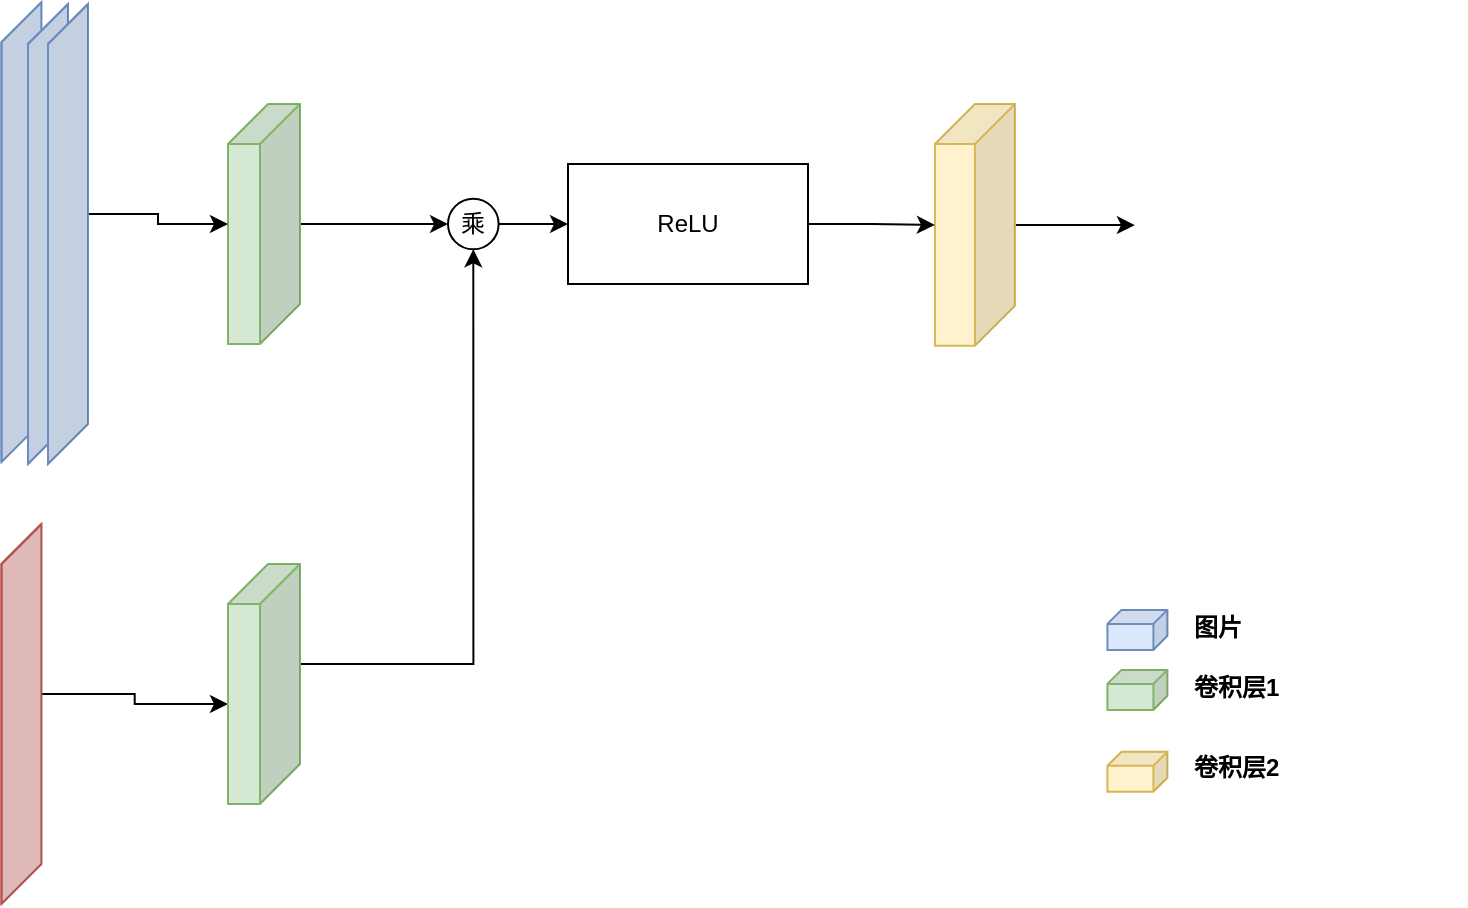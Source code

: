 <mxfile version="20.4.0" type="github">
  <diagram id="QJjx0-fPxzvcmYibJWj1" name="Page-1">
    <mxGraphModel dx="782" dy="375" grid="1" gridSize="10" guides="1" tooltips="1" connect="1" arrows="1" fold="1" page="1" pageScale="1" pageWidth="827" pageHeight="583" math="0" shadow="0">
      <root>
        <mxCell id="0" />
        <mxCell id="1" parent="0" />
        <mxCell id="4f-DMQIj-ya-iA7LCkDa-11" value="" style="shape=cube;whiteSpace=wrap;html=1;boundedLbl=1;backgroundOutline=1;darkOpacity=0.05;darkOpacity2=0.1;size=20;direction=east;flipH=1;fillColor=#dae8fc;strokeColor=#6c8ebf;" parent="1" vertex="1">
          <mxGeometry x="26.73" y="89.08" width="20" height="230" as="geometry" />
        </mxCell>
        <mxCell id="5uRrSu-XkPmWNDw8nr94-22" value="" style="edgeStyle=orthogonalEdgeStyle;rounded=0;orthogonalLoop=1;jettySize=auto;html=1;" parent="1" source="4f-DMQIj-ya-iA7LCkDa-12" target="5uRrSu-XkPmWNDw8nr94-12" edge="1">
          <mxGeometry relative="1" as="geometry" />
        </mxCell>
        <mxCell id="4f-DMQIj-ya-iA7LCkDa-12" value="" style="shape=cube;whiteSpace=wrap;html=1;boundedLbl=1;backgroundOutline=1;darkOpacity=0.05;darkOpacity2=0.1;size=20;direction=east;flipH=1;fillColor=#d5e8d4;strokeColor=#82b366;" parent="1" vertex="1">
          <mxGeometry x="140" y="140" width="36" height="120" as="geometry" />
        </mxCell>
        <mxCell id="4f-DMQIj-ya-iA7LCkDa-23" value="" style="shape=cube;whiteSpace=wrap;html=1;boundedLbl=1;backgroundOutline=1;darkOpacity=0.05;darkOpacity2=0.1;size=7;direction=east;flipH=1;fillColor=#dae8fc;strokeColor=#6c8ebf;" parent="1" vertex="1">
          <mxGeometry x="579.71" y="392.94" width="30" height="20" as="geometry" />
        </mxCell>
        <mxCell id="4f-DMQIj-ya-iA7LCkDa-24" value="" style="shape=cube;whiteSpace=wrap;html=1;boundedLbl=1;backgroundOutline=1;darkOpacity=0.05;darkOpacity2=0.1;size=7;direction=east;flipH=1;fillColor=#d5e8d4;strokeColor=#82b366;" parent="1" vertex="1">
          <mxGeometry x="579.71" y="422.94" width="30" height="20" as="geometry" />
        </mxCell>
        <mxCell id="4f-DMQIj-ya-iA7LCkDa-50" value="图片" style="text;html=1;strokeColor=none;fillColor=none;align=left;verticalAlign=middle;whiteSpace=wrap;rounded=0;fontStyle=1" parent="1" vertex="1">
          <mxGeometry x="620.71" y="390" width="138" height="23.88" as="geometry" />
        </mxCell>
        <mxCell id="4f-DMQIj-ya-iA7LCkDa-51" value="卷积层1" style="text;html=1;strokeColor=none;fillColor=none;align=left;verticalAlign=middle;whiteSpace=wrap;rounded=0;fontStyle=1" parent="1" vertex="1">
          <mxGeometry x="620.71" y="420" width="138" height="23.88" as="geometry" />
        </mxCell>
        <mxCell id="5uRrSu-XkPmWNDw8nr94-28" value="" style="edgeStyle=orthogonalEdgeStyle;rounded=0;orthogonalLoop=1;jettySize=auto;html=1;" parent="1" source="q16qMvtAuAjUv3j_tnUs-1" edge="1">
          <mxGeometry relative="1" as="geometry">
            <mxPoint x="593.47" y="200.571" as="targetPoint" />
          </mxGeometry>
        </mxCell>
        <mxCell id="q16qMvtAuAjUv3j_tnUs-1" value="" style="shape=cube;whiteSpace=wrap;html=1;boundedLbl=1;backgroundOutline=1;darkOpacity=0.05;darkOpacity2=0.1;size=20;direction=east;flipH=1;fillColor=#fff2cc;strokeColor=#d6b656;" parent="1" vertex="1">
          <mxGeometry x="493.47" y="140" width="40" height="120.92" as="geometry" />
        </mxCell>
        <mxCell id="q16qMvtAuAjUv3j_tnUs-7" value="" style="shape=cube;whiteSpace=wrap;html=1;boundedLbl=1;backgroundOutline=1;darkOpacity=0.05;darkOpacity2=0.1;size=7;direction=east;flipH=1;fillColor=#fff2cc;strokeColor=#d6b656;" parent="1" vertex="1">
          <mxGeometry x="579.71" y="463.88" width="30" height="20" as="geometry" />
        </mxCell>
        <mxCell id="q16qMvtAuAjUv3j_tnUs-8" value="卷积层2" style="text;html=1;strokeColor=none;fillColor=none;align=left;verticalAlign=middle;whiteSpace=wrap;rounded=0;fontStyle=1" parent="1" vertex="1">
          <mxGeometry x="620.71" y="460.0" width="138" height="23.88" as="geometry" />
        </mxCell>
        <mxCell id="5uRrSu-XkPmWNDw8nr94-1" value="" style="shape=cube;whiteSpace=wrap;html=1;boundedLbl=1;backgroundOutline=1;darkOpacity=0.05;darkOpacity2=0.1;size=20;direction=east;flipH=1;fillColor=#dae8fc;strokeColor=#6c8ebf;" parent="1" vertex="1">
          <mxGeometry x="40" y="90" width="20" height="230" as="geometry" />
        </mxCell>
        <mxCell id="5uRrSu-XkPmWNDw8nr94-9" style="edgeStyle=orthogonalEdgeStyle;rounded=0;orthogonalLoop=1;jettySize=auto;html=1;exitX=0;exitY=0;exitDx=0;exitDy=105.0;exitPerimeter=0;" parent="1" source="5uRrSu-XkPmWNDw8nr94-2" target="4f-DMQIj-ya-iA7LCkDa-12" edge="1">
          <mxGeometry relative="1" as="geometry">
            <mxPoint x="120" y="195" as="targetPoint" />
          </mxGeometry>
        </mxCell>
        <mxCell id="5uRrSu-XkPmWNDw8nr94-2" value="" style="shape=cube;whiteSpace=wrap;html=1;boundedLbl=1;backgroundOutline=1;darkOpacity=0.05;darkOpacity2=0.1;size=20;direction=east;flipH=1;fillColor=#dae8fc;strokeColor=#6c8ebf;" parent="1" vertex="1">
          <mxGeometry x="50" y="90" width="20" height="230" as="geometry" />
        </mxCell>
        <mxCell id="5uRrSu-XkPmWNDw8nr94-11" style="edgeStyle=orthogonalEdgeStyle;rounded=0;orthogonalLoop=1;jettySize=auto;html=1;exitX=0;exitY=0;exitDx=0;exitDy=85;exitPerimeter=0;entryX=0;entryY=0;entryDx=36;entryDy=70;entryPerimeter=0;" parent="1" source="5uRrSu-XkPmWNDw8nr94-4" target="5uRrSu-XkPmWNDw8nr94-7" edge="1">
          <mxGeometry relative="1" as="geometry" />
        </mxCell>
        <mxCell id="5uRrSu-XkPmWNDw8nr94-4" value="" style="shape=cube;whiteSpace=wrap;html=1;boundedLbl=1;backgroundOutline=1;darkOpacity=0.05;darkOpacity2=0.1;size=20;direction=east;flipH=1;fillColor=#f8cecc;strokeColor=#b85450;" parent="1" vertex="1">
          <mxGeometry x="26.73" y="350" width="20" height="190" as="geometry" />
        </mxCell>
        <mxCell id="5uRrSu-XkPmWNDw8nr94-24" style="edgeStyle=orthogonalEdgeStyle;rounded=0;orthogonalLoop=1;jettySize=auto;html=1;exitX=0;exitY=0;exitDx=0;exitDy=50.0;exitPerimeter=0;entryX=0.5;entryY=1;entryDx=0;entryDy=0;" parent="1" source="5uRrSu-XkPmWNDw8nr94-7" target="5uRrSu-XkPmWNDw8nr94-12" edge="1">
          <mxGeometry relative="1" as="geometry" />
        </mxCell>
        <mxCell id="5uRrSu-XkPmWNDw8nr94-7" value="" style="shape=cube;whiteSpace=wrap;html=1;boundedLbl=1;backgroundOutline=1;darkOpacity=0.05;darkOpacity2=0.1;size=20;direction=east;flipH=1;fillColor=#d5e8d4;strokeColor=#82b366;" parent="1" vertex="1">
          <mxGeometry x="140" y="370" width="36" height="120" as="geometry" />
        </mxCell>
        <mxCell id="5uRrSu-XkPmWNDw8nr94-25" value="" style="edgeStyle=orthogonalEdgeStyle;rounded=0;orthogonalLoop=1;jettySize=auto;html=1;" parent="1" source="5uRrSu-XkPmWNDw8nr94-12" target="5uRrSu-XkPmWNDw8nr94-20" edge="1">
          <mxGeometry relative="1" as="geometry" />
        </mxCell>
        <mxCell id="5uRrSu-XkPmWNDw8nr94-12" value="乘" style="ellipse;whiteSpace=wrap;html=1;aspect=fixed;" parent="1" vertex="1">
          <mxGeometry x="250" y="187.35" width="25.31" height="25.31" as="geometry" />
        </mxCell>
        <mxCell id="5uRrSu-XkPmWNDw8nr94-26" value="" style="edgeStyle=orthogonalEdgeStyle;rounded=0;orthogonalLoop=1;jettySize=auto;html=1;" parent="1" source="5uRrSu-XkPmWNDw8nr94-20" target="q16qMvtAuAjUv3j_tnUs-1" edge="1">
          <mxGeometry relative="1" as="geometry" />
        </mxCell>
        <mxCell id="5uRrSu-XkPmWNDw8nr94-20" value="ReLU" style="rounded=0;whiteSpace=wrap;html=1;" parent="1" vertex="1">
          <mxGeometry x="310" y="170" width="120" height="60" as="geometry" />
        </mxCell>
      </root>
    </mxGraphModel>
  </diagram>
</mxfile>
